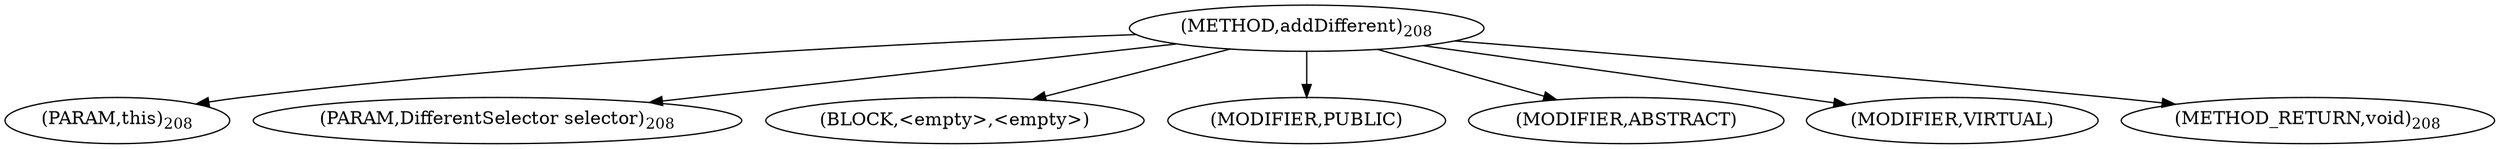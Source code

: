 digraph "addDifferent" {  
"194" [label = <(METHOD,addDifferent)<SUB>208</SUB>> ]
"195" [label = <(PARAM,this)<SUB>208</SUB>> ]
"196" [label = <(PARAM,DifferentSelector selector)<SUB>208</SUB>> ]
"197" [label = <(BLOCK,&lt;empty&gt;,&lt;empty&gt;)> ]
"198" [label = <(MODIFIER,PUBLIC)> ]
"199" [label = <(MODIFIER,ABSTRACT)> ]
"200" [label = <(MODIFIER,VIRTUAL)> ]
"201" [label = <(METHOD_RETURN,void)<SUB>208</SUB>> ]
  "194" -> "195" 
  "194" -> "196" 
  "194" -> "197" 
  "194" -> "198" 
  "194" -> "199" 
  "194" -> "200" 
  "194" -> "201" 
}
